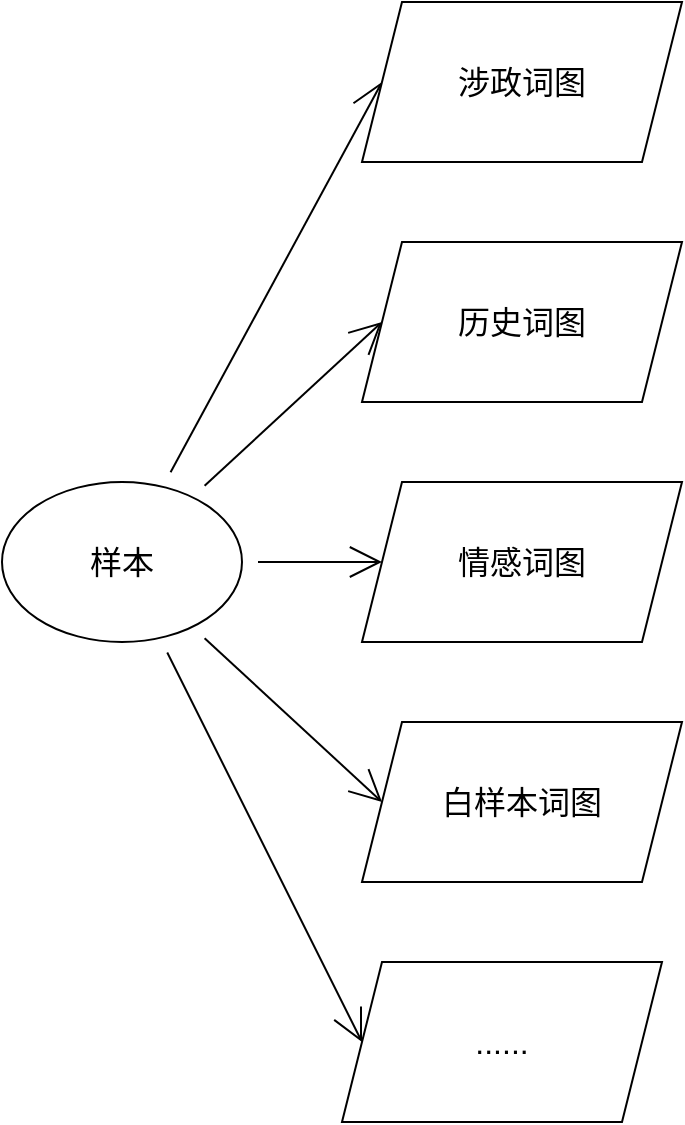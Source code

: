 <mxfile version="15.3.6" type="github">
  <diagram id="znnTw3gYSQbYOBtTtSOz" name="Page-1">
    <mxGraphModel dx="2066" dy="1129" grid="1" gridSize="10" guides="1" tooltips="1" connect="1" arrows="1" fold="1" page="1" pageScale="1" pageWidth="827" pageHeight="1169" math="0" shadow="0">
      <root>
        <mxCell id="0" />
        <mxCell id="1" parent="0" />
        <mxCell id="CnIlRDrtap7rWqAFLPK--7" style="edgeStyle=none;curved=1;rounded=0;orthogonalLoop=1;jettySize=auto;html=1;entryX=0;entryY=0.5;entryDx=0;entryDy=0;endArrow=open;startSize=14;endSize=14;sourcePerimeterSpacing=8;targetPerimeterSpacing=8;" edge="1" parent="1" source="CnIlRDrtap7rWqAFLPK--1" target="CnIlRDrtap7rWqAFLPK--2">
          <mxGeometry relative="1" as="geometry" />
        </mxCell>
        <mxCell id="CnIlRDrtap7rWqAFLPK--8" style="edgeStyle=none;curved=1;rounded=0;orthogonalLoop=1;jettySize=auto;html=1;entryX=0;entryY=0.5;entryDx=0;entryDy=0;endArrow=open;startSize=14;endSize=14;sourcePerimeterSpacing=8;targetPerimeterSpacing=8;" edge="1" parent="1" source="CnIlRDrtap7rWqAFLPK--1" target="CnIlRDrtap7rWqAFLPK--3">
          <mxGeometry relative="1" as="geometry" />
        </mxCell>
        <mxCell id="CnIlRDrtap7rWqAFLPK--9" style="edgeStyle=none;curved=1;rounded=0;orthogonalLoop=1;jettySize=auto;html=1;entryX=0;entryY=0.5;entryDx=0;entryDy=0;endArrow=open;startSize=14;endSize=14;sourcePerimeterSpacing=8;targetPerimeterSpacing=8;" edge="1" parent="1" source="CnIlRDrtap7rWqAFLPK--1" target="CnIlRDrtap7rWqAFLPK--4">
          <mxGeometry relative="1" as="geometry" />
        </mxCell>
        <mxCell id="CnIlRDrtap7rWqAFLPK--10" style="edgeStyle=none;curved=1;rounded=0;orthogonalLoop=1;jettySize=auto;html=1;entryX=0;entryY=0.5;entryDx=0;entryDy=0;endArrow=open;startSize=14;endSize=14;sourcePerimeterSpacing=8;targetPerimeterSpacing=8;" edge="1" parent="1" source="CnIlRDrtap7rWqAFLPK--1" target="CnIlRDrtap7rWqAFLPK--5">
          <mxGeometry relative="1" as="geometry" />
        </mxCell>
        <mxCell id="CnIlRDrtap7rWqAFLPK--11" style="edgeStyle=none;curved=1;rounded=0;orthogonalLoop=1;jettySize=auto;html=1;entryX=0;entryY=0.5;entryDx=0;entryDy=0;endArrow=open;startSize=14;endSize=14;sourcePerimeterSpacing=8;targetPerimeterSpacing=8;" edge="1" parent="1" source="CnIlRDrtap7rWqAFLPK--1" target="CnIlRDrtap7rWqAFLPK--6">
          <mxGeometry relative="1" as="geometry" />
        </mxCell>
        <mxCell id="CnIlRDrtap7rWqAFLPK--1" value="&lt;span style=&quot;font-size: 16px&quot;&gt;样本&lt;/span&gt;" style="ellipse;whiteSpace=wrap;html=1;hachureGap=4;pointerEvents=0;" vertex="1" parent="1">
          <mxGeometry x="50" y="480" width="120" height="80" as="geometry" />
        </mxCell>
        <mxCell id="CnIlRDrtap7rWqAFLPK--2" value="&lt;font style=&quot;font-size: 16px&quot;&gt;涉政词图&lt;/font&gt;" style="shape=parallelogram;perimeter=parallelogramPerimeter;whiteSpace=wrap;html=1;fixedSize=1;hachureGap=4;pointerEvents=0;" vertex="1" parent="1">
          <mxGeometry x="230" y="240" width="160" height="80" as="geometry" />
        </mxCell>
        <mxCell id="CnIlRDrtap7rWqAFLPK--3" value="&lt;font style=&quot;font-size: 16px&quot;&gt;历史词图&lt;/font&gt;" style="shape=parallelogram;perimeter=parallelogramPerimeter;whiteSpace=wrap;html=1;fixedSize=1;hachureGap=4;pointerEvents=0;" vertex="1" parent="1">
          <mxGeometry x="230" y="360" width="160" height="80" as="geometry" />
        </mxCell>
        <mxCell id="CnIlRDrtap7rWqAFLPK--4" value="&lt;font style=&quot;font-size: 16px&quot;&gt;情感词图&lt;/font&gt;" style="shape=parallelogram;perimeter=parallelogramPerimeter;whiteSpace=wrap;html=1;fixedSize=1;hachureGap=4;pointerEvents=0;" vertex="1" parent="1">
          <mxGeometry x="230" y="480" width="160" height="80" as="geometry" />
        </mxCell>
        <mxCell id="CnIlRDrtap7rWqAFLPK--5" value="&lt;font style=&quot;font-size: 16px&quot;&gt;白样本词图&lt;/font&gt;" style="shape=parallelogram;perimeter=parallelogramPerimeter;whiteSpace=wrap;html=1;fixedSize=1;hachureGap=4;pointerEvents=0;" vertex="1" parent="1">
          <mxGeometry x="230" y="600" width="160" height="80" as="geometry" />
        </mxCell>
        <mxCell id="CnIlRDrtap7rWqAFLPK--6" value="&lt;span style=&quot;font-size: 16px&quot;&gt;......&lt;/span&gt;" style="shape=parallelogram;perimeter=parallelogramPerimeter;whiteSpace=wrap;html=1;fixedSize=1;hachureGap=4;pointerEvents=0;" vertex="1" parent="1">
          <mxGeometry x="220" y="720" width="160" height="80" as="geometry" />
        </mxCell>
      </root>
    </mxGraphModel>
  </diagram>
</mxfile>

